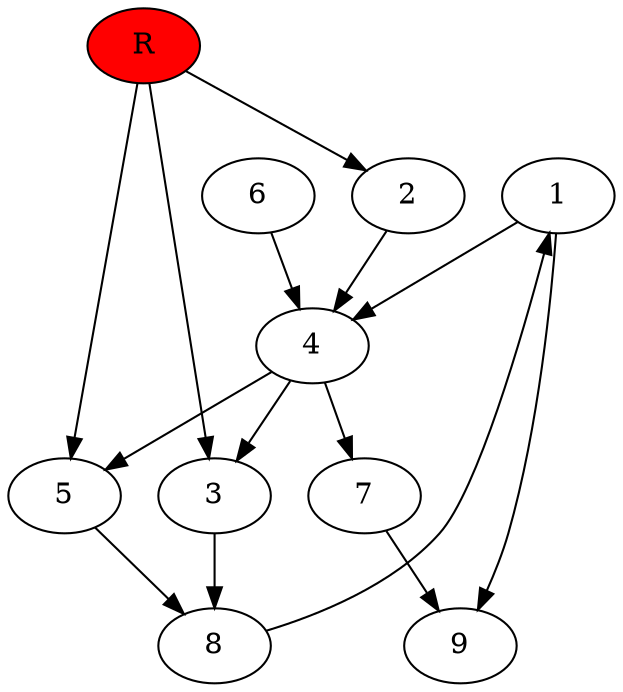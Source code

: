 digraph prb3766 {
	1
	2
	3
	4
	5
	6
	7
	8
	R [fillcolor="#ff0000" style=filled]
	1 -> 4
	1 -> 9
	2 -> 4
	3 -> 8
	4 -> 3
	4 -> 5
	4 -> 7
	5 -> 8
	6 -> 4
	7 -> 9
	8 -> 1
	R -> 2
	R -> 3
	R -> 5
}
